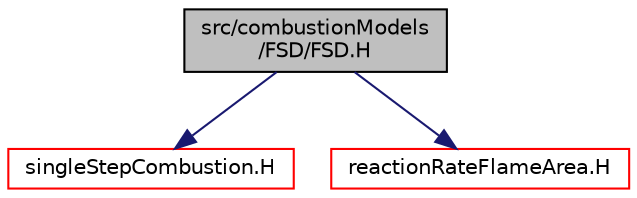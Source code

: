 digraph "src/combustionModels/FSD/FSD.H"
{
  bgcolor="transparent";
  edge [fontname="Helvetica",fontsize="10",labelfontname="Helvetica",labelfontsize="10"];
  node [fontname="Helvetica",fontsize="10",shape=record];
  Node1 [label="src/combustionModels\l/FSD/FSD.H",height=0.2,width=0.4,color="black", fillcolor="grey75", style="filled", fontcolor="black"];
  Node1 -> Node2 [color="midnightblue",fontsize="10",style="solid",fontname="Helvetica"];
  Node2 [label="singleStepCombustion.H",height=0.2,width=0.4,color="red",URL="$a04809.html"];
  Node1 -> Node3 [color="midnightblue",fontsize="10",style="solid",fontname="Helvetica"];
  Node3 [label="reactionRateFlameArea.H",height=0.2,width=0.4,color="red",URL="$a04774.html"];
}
